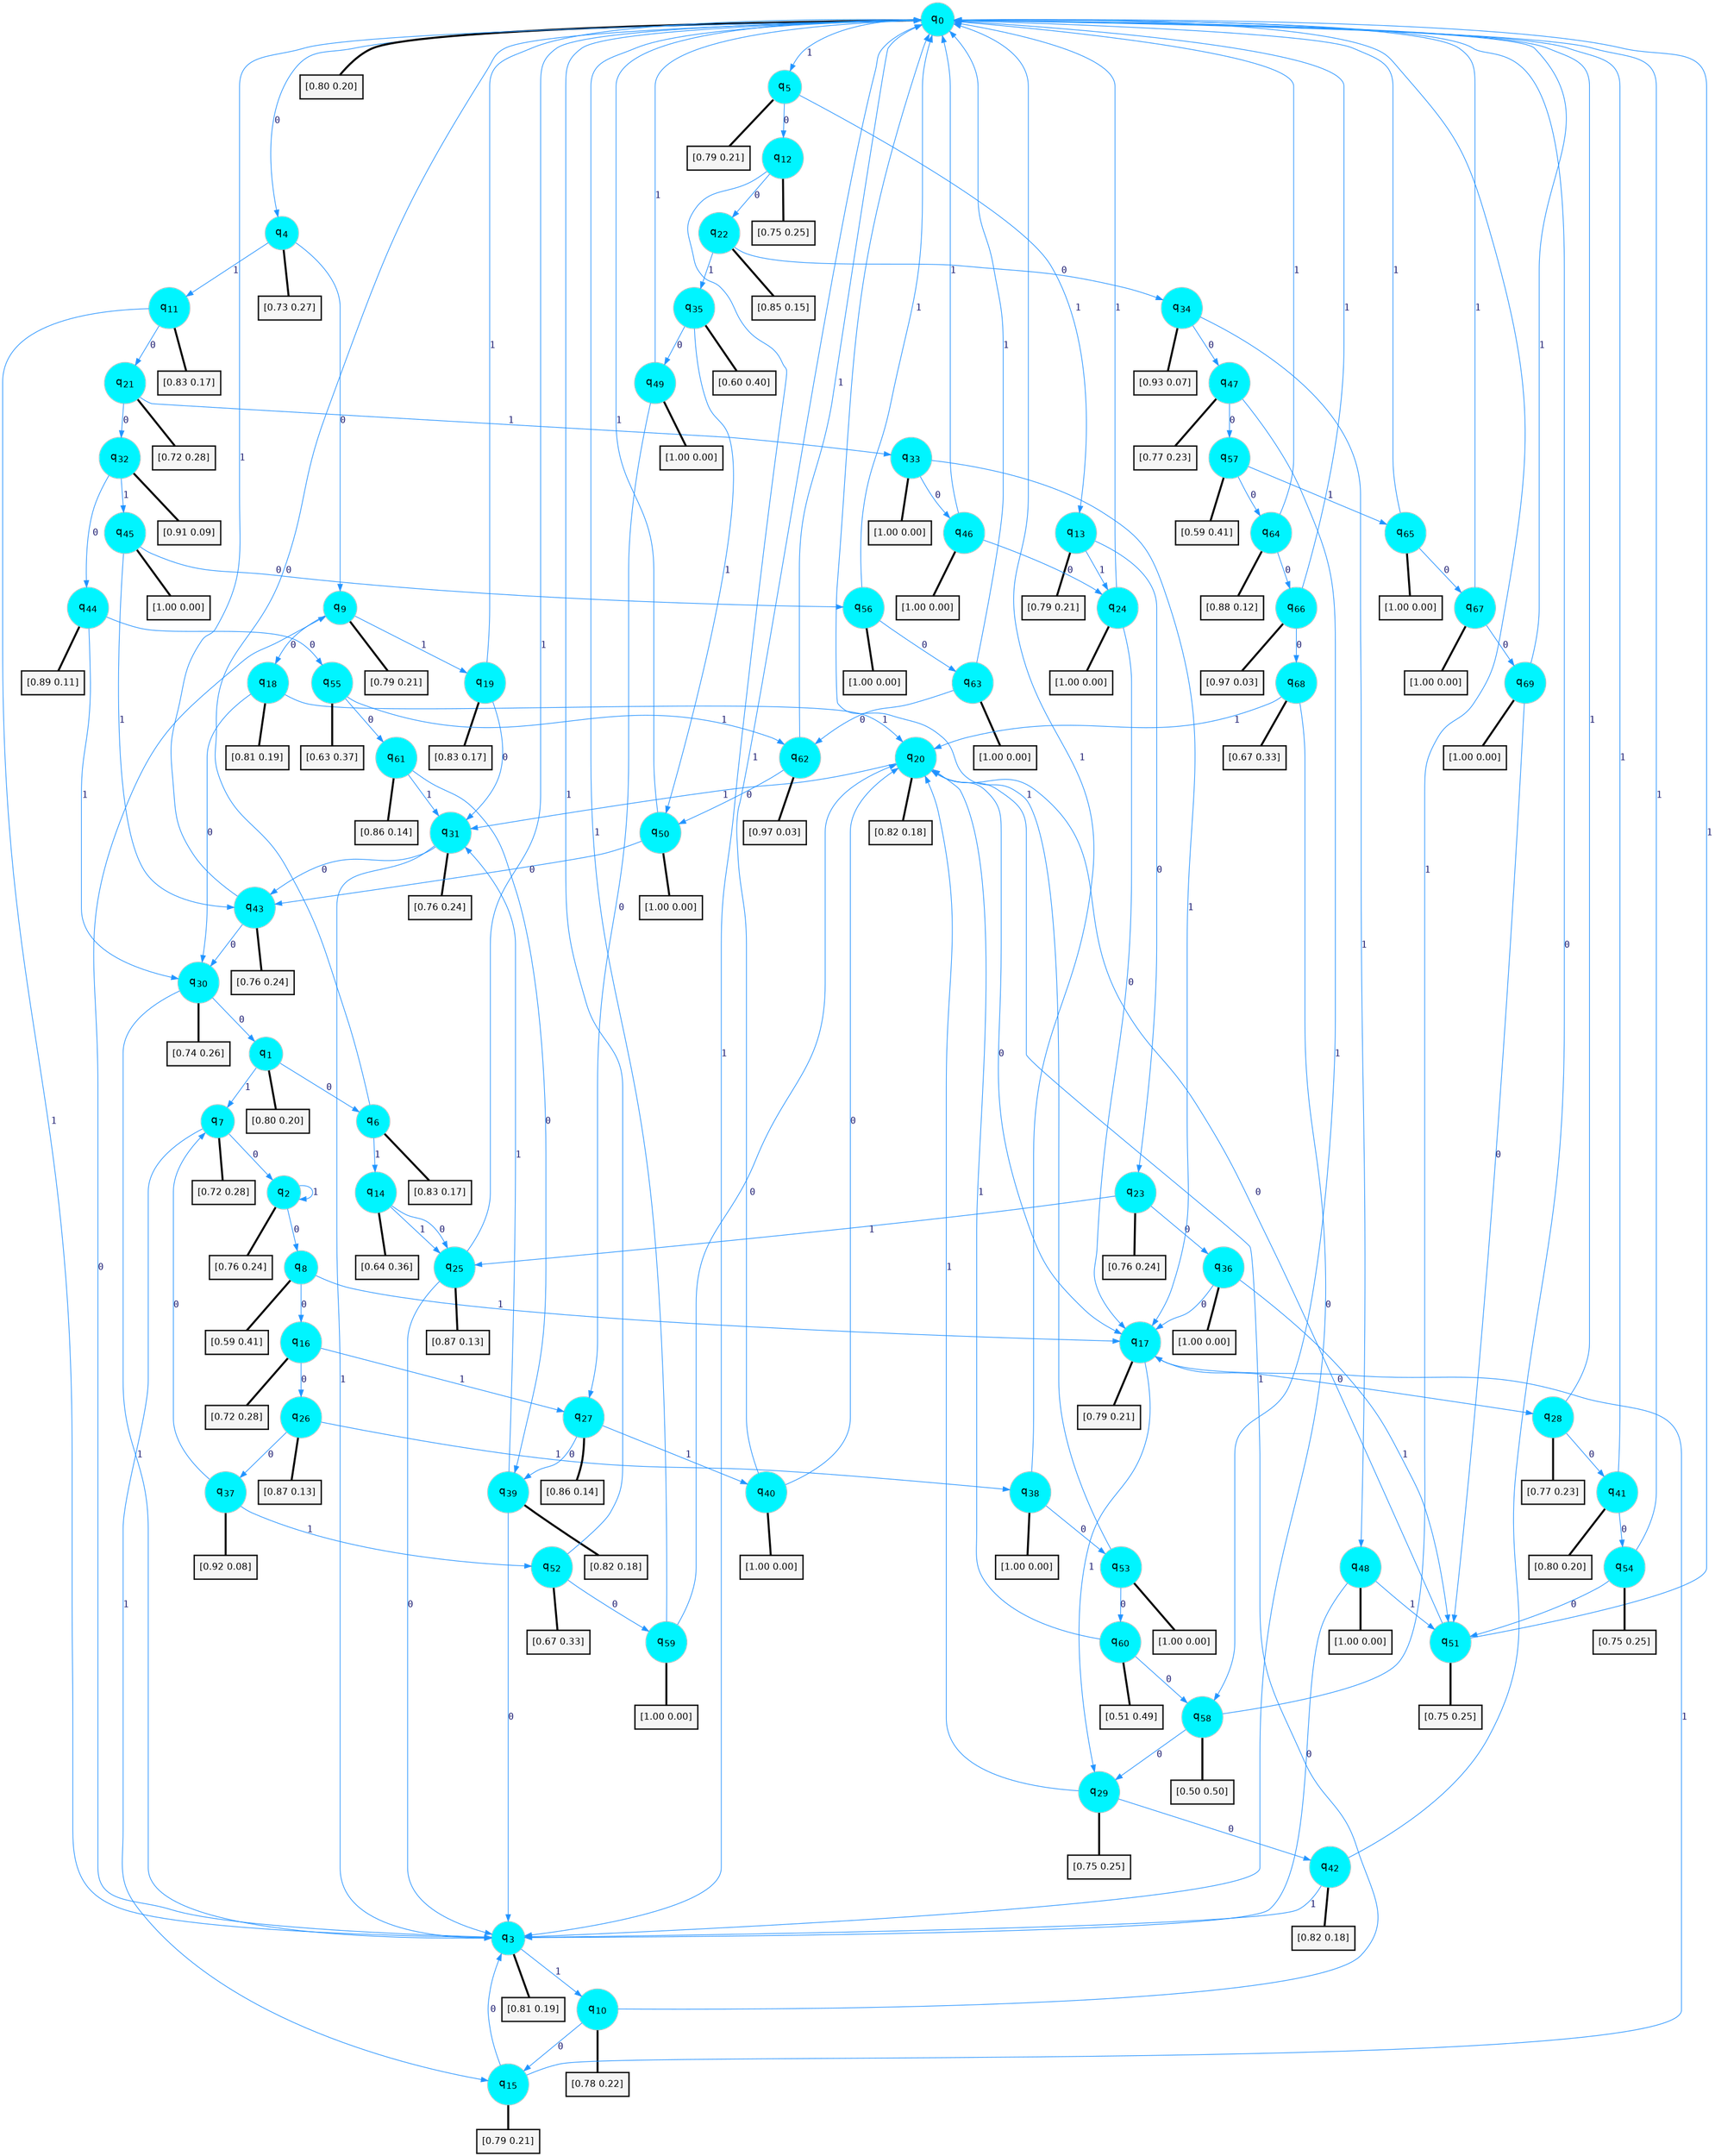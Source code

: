digraph G {
graph [
bgcolor=transparent, dpi=300, rankdir=TD, size="40,25"];
node [
color=gray, fillcolor=turquoise1, fontcolor=black, fontname=Helvetica, fontsize=16, fontweight=bold, shape=circle, style=filled];
edge [
arrowsize=1, color=dodgerblue1, fontcolor=midnightblue, fontname=courier, fontweight=bold, penwidth=1, style=solid, weight=20];
0[label=<q<SUB>0</SUB>>];
1[label=<q<SUB>1</SUB>>];
2[label=<q<SUB>2</SUB>>];
3[label=<q<SUB>3</SUB>>];
4[label=<q<SUB>4</SUB>>];
5[label=<q<SUB>5</SUB>>];
6[label=<q<SUB>6</SUB>>];
7[label=<q<SUB>7</SUB>>];
8[label=<q<SUB>8</SUB>>];
9[label=<q<SUB>9</SUB>>];
10[label=<q<SUB>10</SUB>>];
11[label=<q<SUB>11</SUB>>];
12[label=<q<SUB>12</SUB>>];
13[label=<q<SUB>13</SUB>>];
14[label=<q<SUB>14</SUB>>];
15[label=<q<SUB>15</SUB>>];
16[label=<q<SUB>16</SUB>>];
17[label=<q<SUB>17</SUB>>];
18[label=<q<SUB>18</SUB>>];
19[label=<q<SUB>19</SUB>>];
20[label=<q<SUB>20</SUB>>];
21[label=<q<SUB>21</SUB>>];
22[label=<q<SUB>22</SUB>>];
23[label=<q<SUB>23</SUB>>];
24[label=<q<SUB>24</SUB>>];
25[label=<q<SUB>25</SUB>>];
26[label=<q<SUB>26</SUB>>];
27[label=<q<SUB>27</SUB>>];
28[label=<q<SUB>28</SUB>>];
29[label=<q<SUB>29</SUB>>];
30[label=<q<SUB>30</SUB>>];
31[label=<q<SUB>31</SUB>>];
32[label=<q<SUB>32</SUB>>];
33[label=<q<SUB>33</SUB>>];
34[label=<q<SUB>34</SUB>>];
35[label=<q<SUB>35</SUB>>];
36[label=<q<SUB>36</SUB>>];
37[label=<q<SUB>37</SUB>>];
38[label=<q<SUB>38</SUB>>];
39[label=<q<SUB>39</SUB>>];
40[label=<q<SUB>40</SUB>>];
41[label=<q<SUB>41</SUB>>];
42[label=<q<SUB>42</SUB>>];
43[label=<q<SUB>43</SUB>>];
44[label=<q<SUB>44</SUB>>];
45[label=<q<SUB>45</SUB>>];
46[label=<q<SUB>46</SUB>>];
47[label=<q<SUB>47</SUB>>];
48[label=<q<SUB>48</SUB>>];
49[label=<q<SUB>49</SUB>>];
50[label=<q<SUB>50</SUB>>];
51[label=<q<SUB>51</SUB>>];
52[label=<q<SUB>52</SUB>>];
53[label=<q<SUB>53</SUB>>];
54[label=<q<SUB>54</SUB>>];
55[label=<q<SUB>55</SUB>>];
56[label=<q<SUB>56</SUB>>];
57[label=<q<SUB>57</SUB>>];
58[label=<q<SUB>58</SUB>>];
59[label=<q<SUB>59</SUB>>];
60[label=<q<SUB>60</SUB>>];
61[label=<q<SUB>61</SUB>>];
62[label=<q<SUB>62</SUB>>];
63[label=<q<SUB>63</SUB>>];
64[label=<q<SUB>64</SUB>>];
65[label=<q<SUB>65</SUB>>];
66[label=<q<SUB>66</SUB>>];
67[label=<q<SUB>67</SUB>>];
68[label=<q<SUB>68</SUB>>];
69[label=<q<SUB>69</SUB>>];
70[label="[0.80 0.20]", shape=box,fontcolor=black, fontname=Helvetica, fontsize=14, penwidth=2, fillcolor=whitesmoke,color=black];
71[label="[0.80 0.20]", shape=box,fontcolor=black, fontname=Helvetica, fontsize=14, penwidth=2, fillcolor=whitesmoke,color=black];
72[label="[0.76 0.24]", shape=box,fontcolor=black, fontname=Helvetica, fontsize=14, penwidth=2, fillcolor=whitesmoke,color=black];
73[label="[0.81 0.19]", shape=box,fontcolor=black, fontname=Helvetica, fontsize=14, penwidth=2, fillcolor=whitesmoke,color=black];
74[label="[0.73 0.27]", shape=box,fontcolor=black, fontname=Helvetica, fontsize=14, penwidth=2, fillcolor=whitesmoke,color=black];
75[label="[0.79 0.21]", shape=box,fontcolor=black, fontname=Helvetica, fontsize=14, penwidth=2, fillcolor=whitesmoke,color=black];
76[label="[0.83 0.17]", shape=box,fontcolor=black, fontname=Helvetica, fontsize=14, penwidth=2, fillcolor=whitesmoke,color=black];
77[label="[0.72 0.28]", shape=box,fontcolor=black, fontname=Helvetica, fontsize=14, penwidth=2, fillcolor=whitesmoke,color=black];
78[label="[0.59 0.41]", shape=box,fontcolor=black, fontname=Helvetica, fontsize=14, penwidth=2, fillcolor=whitesmoke,color=black];
79[label="[0.79 0.21]", shape=box,fontcolor=black, fontname=Helvetica, fontsize=14, penwidth=2, fillcolor=whitesmoke,color=black];
80[label="[0.78 0.22]", shape=box,fontcolor=black, fontname=Helvetica, fontsize=14, penwidth=2, fillcolor=whitesmoke,color=black];
81[label="[0.83 0.17]", shape=box,fontcolor=black, fontname=Helvetica, fontsize=14, penwidth=2, fillcolor=whitesmoke,color=black];
82[label="[0.75 0.25]", shape=box,fontcolor=black, fontname=Helvetica, fontsize=14, penwidth=2, fillcolor=whitesmoke,color=black];
83[label="[0.79 0.21]", shape=box,fontcolor=black, fontname=Helvetica, fontsize=14, penwidth=2, fillcolor=whitesmoke,color=black];
84[label="[0.64 0.36]", shape=box,fontcolor=black, fontname=Helvetica, fontsize=14, penwidth=2, fillcolor=whitesmoke,color=black];
85[label="[0.79 0.21]", shape=box,fontcolor=black, fontname=Helvetica, fontsize=14, penwidth=2, fillcolor=whitesmoke,color=black];
86[label="[0.72 0.28]", shape=box,fontcolor=black, fontname=Helvetica, fontsize=14, penwidth=2, fillcolor=whitesmoke,color=black];
87[label="[0.79 0.21]", shape=box,fontcolor=black, fontname=Helvetica, fontsize=14, penwidth=2, fillcolor=whitesmoke,color=black];
88[label="[0.81 0.19]", shape=box,fontcolor=black, fontname=Helvetica, fontsize=14, penwidth=2, fillcolor=whitesmoke,color=black];
89[label="[0.83 0.17]", shape=box,fontcolor=black, fontname=Helvetica, fontsize=14, penwidth=2, fillcolor=whitesmoke,color=black];
90[label="[0.82 0.18]", shape=box,fontcolor=black, fontname=Helvetica, fontsize=14, penwidth=2, fillcolor=whitesmoke,color=black];
91[label="[0.72 0.28]", shape=box,fontcolor=black, fontname=Helvetica, fontsize=14, penwidth=2, fillcolor=whitesmoke,color=black];
92[label="[0.85 0.15]", shape=box,fontcolor=black, fontname=Helvetica, fontsize=14, penwidth=2, fillcolor=whitesmoke,color=black];
93[label="[0.76 0.24]", shape=box,fontcolor=black, fontname=Helvetica, fontsize=14, penwidth=2, fillcolor=whitesmoke,color=black];
94[label="[1.00 0.00]", shape=box,fontcolor=black, fontname=Helvetica, fontsize=14, penwidth=2, fillcolor=whitesmoke,color=black];
95[label="[0.87 0.13]", shape=box,fontcolor=black, fontname=Helvetica, fontsize=14, penwidth=2, fillcolor=whitesmoke,color=black];
96[label="[0.87 0.13]", shape=box,fontcolor=black, fontname=Helvetica, fontsize=14, penwidth=2, fillcolor=whitesmoke,color=black];
97[label="[0.86 0.14]", shape=box,fontcolor=black, fontname=Helvetica, fontsize=14, penwidth=2, fillcolor=whitesmoke,color=black];
98[label="[0.77 0.23]", shape=box,fontcolor=black, fontname=Helvetica, fontsize=14, penwidth=2, fillcolor=whitesmoke,color=black];
99[label="[0.75 0.25]", shape=box,fontcolor=black, fontname=Helvetica, fontsize=14, penwidth=2, fillcolor=whitesmoke,color=black];
100[label="[0.74 0.26]", shape=box,fontcolor=black, fontname=Helvetica, fontsize=14, penwidth=2, fillcolor=whitesmoke,color=black];
101[label="[0.76 0.24]", shape=box,fontcolor=black, fontname=Helvetica, fontsize=14, penwidth=2, fillcolor=whitesmoke,color=black];
102[label="[0.91 0.09]", shape=box,fontcolor=black, fontname=Helvetica, fontsize=14, penwidth=2, fillcolor=whitesmoke,color=black];
103[label="[1.00 0.00]", shape=box,fontcolor=black, fontname=Helvetica, fontsize=14, penwidth=2, fillcolor=whitesmoke,color=black];
104[label="[0.93 0.07]", shape=box,fontcolor=black, fontname=Helvetica, fontsize=14, penwidth=2, fillcolor=whitesmoke,color=black];
105[label="[0.60 0.40]", shape=box,fontcolor=black, fontname=Helvetica, fontsize=14, penwidth=2, fillcolor=whitesmoke,color=black];
106[label="[1.00 0.00]", shape=box,fontcolor=black, fontname=Helvetica, fontsize=14, penwidth=2, fillcolor=whitesmoke,color=black];
107[label="[0.92 0.08]", shape=box,fontcolor=black, fontname=Helvetica, fontsize=14, penwidth=2, fillcolor=whitesmoke,color=black];
108[label="[1.00 0.00]", shape=box,fontcolor=black, fontname=Helvetica, fontsize=14, penwidth=2, fillcolor=whitesmoke,color=black];
109[label="[0.82 0.18]", shape=box,fontcolor=black, fontname=Helvetica, fontsize=14, penwidth=2, fillcolor=whitesmoke,color=black];
110[label="[1.00 0.00]", shape=box,fontcolor=black, fontname=Helvetica, fontsize=14, penwidth=2, fillcolor=whitesmoke,color=black];
111[label="[0.80 0.20]", shape=box,fontcolor=black, fontname=Helvetica, fontsize=14, penwidth=2, fillcolor=whitesmoke,color=black];
112[label="[0.82 0.18]", shape=box,fontcolor=black, fontname=Helvetica, fontsize=14, penwidth=2, fillcolor=whitesmoke,color=black];
113[label="[0.76 0.24]", shape=box,fontcolor=black, fontname=Helvetica, fontsize=14, penwidth=2, fillcolor=whitesmoke,color=black];
114[label="[0.89 0.11]", shape=box,fontcolor=black, fontname=Helvetica, fontsize=14, penwidth=2, fillcolor=whitesmoke,color=black];
115[label="[1.00 0.00]", shape=box,fontcolor=black, fontname=Helvetica, fontsize=14, penwidth=2, fillcolor=whitesmoke,color=black];
116[label="[1.00 0.00]", shape=box,fontcolor=black, fontname=Helvetica, fontsize=14, penwidth=2, fillcolor=whitesmoke,color=black];
117[label="[0.77 0.23]", shape=box,fontcolor=black, fontname=Helvetica, fontsize=14, penwidth=2, fillcolor=whitesmoke,color=black];
118[label="[1.00 0.00]", shape=box,fontcolor=black, fontname=Helvetica, fontsize=14, penwidth=2, fillcolor=whitesmoke,color=black];
119[label="[1.00 0.00]", shape=box,fontcolor=black, fontname=Helvetica, fontsize=14, penwidth=2, fillcolor=whitesmoke,color=black];
120[label="[1.00 0.00]", shape=box,fontcolor=black, fontname=Helvetica, fontsize=14, penwidth=2, fillcolor=whitesmoke,color=black];
121[label="[0.75 0.25]", shape=box,fontcolor=black, fontname=Helvetica, fontsize=14, penwidth=2, fillcolor=whitesmoke,color=black];
122[label="[0.67 0.33]", shape=box,fontcolor=black, fontname=Helvetica, fontsize=14, penwidth=2, fillcolor=whitesmoke,color=black];
123[label="[1.00 0.00]", shape=box,fontcolor=black, fontname=Helvetica, fontsize=14, penwidth=2, fillcolor=whitesmoke,color=black];
124[label="[0.75 0.25]", shape=box,fontcolor=black, fontname=Helvetica, fontsize=14, penwidth=2, fillcolor=whitesmoke,color=black];
125[label="[0.63 0.37]", shape=box,fontcolor=black, fontname=Helvetica, fontsize=14, penwidth=2, fillcolor=whitesmoke,color=black];
126[label="[1.00 0.00]", shape=box,fontcolor=black, fontname=Helvetica, fontsize=14, penwidth=2, fillcolor=whitesmoke,color=black];
127[label="[0.59 0.41]", shape=box,fontcolor=black, fontname=Helvetica, fontsize=14, penwidth=2, fillcolor=whitesmoke,color=black];
128[label="[0.50 0.50]", shape=box,fontcolor=black, fontname=Helvetica, fontsize=14, penwidth=2, fillcolor=whitesmoke,color=black];
129[label="[1.00 0.00]", shape=box,fontcolor=black, fontname=Helvetica, fontsize=14, penwidth=2, fillcolor=whitesmoke,color=black];
130[label="[0.51 0.49]", shape=box,fontcolor=black, fontname=Helvetica, fontsize=14, penwidth=2, fillcolor=whitesmoke,color=black];
131[label="[0.86 0.14]", shape=box,fontcolor=black, fontname=Helvetica, fontsize=14, penwidth=2, fillcolor=whitesmoke,color=black];
132[label="[0.97 0.03]", shape=box,fontcolor=black, fontname=Helvetica, fontsize=14, penwidth=2, fillcolor=whitesmoke,color=black];
133[label="[1.00 0.00]", shape=box,fontcolor=black, fontname=Helvetica, fontsize=14, penwidth=2, fillcolor=whitesmoke,color=black];
134[label="[0.88 0.12]", shape=box,fontcolor=black, fontname=Helvetica, fontsize=14, penwidth=2, fillcolor=whitesmoke,color=black];
135[label="[1.00 0.00]", shape=box,fontcolor=black, fontname=Helvetica, fontsize=14, penwidth=2, fillcolor=whitesmoke,color=black];
136[label="[0.97 0.03]", shape=box,fontcolor=black, fontname=Helvetica, fontsize=14, penwidth=2, fillcolor=whitesmoke,color=black];
137[label="[1.00 0.00]", shape=box,fontcolor=black, fontname=Helvetica, fontsize=14, penwidth=2, fillcolor=whitesmoke,color=black];
138[label="[0.67 0.33]", shape=box,fontcolor=black, fontname=Helvetica, fontsize=14, penwidth=2, fillcolor=whitesmoke,color=black];
139[label="[1.00 0.00]", shape=box,fontcolor=black, fontname=Helvetica, fontsize=14, penwidth=2, fillcolor=whitesmoke,color=black];
0->4 [label=0];
0->5 [label=1];
0->70 [arrowhead=none, penwidth=3,color=black];
1->6 [label=0];
1->7 [label=1];
1->71 [arrowhead=none, penwidth=3,color=black];
2->8 [label=0];
2->2 [label=1];
2->72 [arrowhead=none, penwidth=3,color=black];
3->9 [label=0];
3->10 [label=1];
3->73 [arrowhead=none, penwidth=3,color=black];
4->9 [label=0];
4->11 [label=1];
4->74 [arrowhead=none, penwidth=3,color=black];
5->12 [label=0];
5->13 [label=1];
5->75 [arrowhead=none, penwidth=3,color=black];
6->0 [label=0];
6->14 [label=1];
6->76 [arrowhead=none, penwidth=3,color=black];
7->2 [label=0];
7->15 [label=1];
7->77 [arrowhead=none, penwidth=3,color=black];
8->16 [label=0];
8->17 [label=1];
8->78 [arrowhead=none, penwidth=3,color=black];
9->18 [label=0];
9->19 [label=1];
9->79 [arrowhead=none, penwidth=3,color=black];
10->15 [label=0];
10->20 [label=1];
10->80 [arrowhead=none, penwidth=3,color=black];
11->21 [label=0];
11->3 [label=1];
11->81 [arrowhead=none, penwidth=3,color=black];
12->22 [label=0];
12->3 [label=1];
12->82 [arrowhead=none, penwidth=3,color=black];
13->23 [label=0];
13->24 [label=1];
13->83 [arrowhead=none, penwidth=3,color=black];
14->25 [label=0];
14->25 [label=1];
14->84 [arrowhead=none, penwidth=3,color=black];
15->3 [label=0];
15->17 [label=1];
15->85 [arrowhead=none, penwidth=3,color=black];
16->26 [label=0];
16->27 [label=1];
16->86 [arrowhead=none, penwidth=3,color=black];
17->28 [label=0];
17->29 [label=1];
17->87 [arrowhead=none, penwidth=3,color=black];
18->30 [label=0];
18->20 [label=1];
18->88 [arrowhead=none, penwidth=3,color=black];
19->31 [label=0];
19->0 [label=1];
19->89 [arrowhead=none, penwidth=3,color=black];
20->17 [label=0];
20->31 [label=1];
20->90 [arrowhead=none, penwidth=3,color=black];
21->32 [label=0];
21->33 [label=1];
21->91 [arrowhead=none, penwidth=3,color=black];
22->34 [label=0];
22->35 [label=1];
22->92 [arrowhead=none, penwidth=3,color=black];
23->36 [label=0];
23->25 [label=1];
23->93 [arrowhead=none, penwidth=3,color=black];
24->17 [label=0];
24->0 [label=1];
24->94 [arrowhead=none, penwidth=3,color=black];
25->3 [label=0];
25->0 [label=1];
25->95 [arrowhead=none, penwidth=3,color=black];
26->37 [label=0];
26->38 [label=1];
26->96 [arrowhead=none, penwidth=3,color=black];
27->39 [label=0];
27->40 [label=1];
27->97 [arrowhead=none, penwidth=3,color=black];
28->41 [label=0];
28->0 [label=1];
28->98 [arrowhead=none, penwidth=3,color=black];
29->42 [label=0];
29->20 [label=1];
29->99 [arrowhead=none, penwidth=3,color=black];
30->1 [label=0];
30->3 [label=1];
30->100 [arrowhead=none, penwidth=3,color=black];
31->43 [label=0];
31->3 [label=1];
31->101 [arrowhead=none, penwidth=3,color=black];
32->44 [label=0];
32->45 [label=1];
32->102 [arrowhead=none, penwidth=3,color=black];
33->46 [label=0];
33->17 [label=1];
33->103 [arrowhead=none, penwidth=3,color=black];
34->47 [label=0];
34->48 [label=1];
34->104 [arrowhead=none, penwidth=3,color=black];
35->49 [label=0];
35->50 [label=1];
35->105 [arrowhead=none, penwidth=3,color=black];
36->17 [label=0];
36->51 [label=1];
36->106 [arrowhead=none, penwidth=3,color=black];
37->7 [label=0];
37->52 [label=1];
37->107 [arrowhead=none, penwidth=3,color=black];
38->53 [label=0];
38->0 [label=1];
38->108 [arrowhead=none, penwidth=3,color=black];
39->3 [label=0];
39->31 [label=1];
39->109 [arrowhead=none, penwidth=3,color=black];
40->20 [label=0];
40->0 [label=1];
40->110 [arrowhead=none, penwidth=3,color=black];
41->54 [label=0];
41->0 [label=1];
41->111 [arrowhead=none, penwidth=3,color=black];
42->0 [label=0];
42->3 [label=1];
42->112 [arrowhead=none, penwidth=3,color=black];
43->30 [label=0];
43->0 [label=1];
43->113 [arrowhead=none, penwidth=3,color=black];
44->55 [label=0];
44->30 [label=1];
44->114 [arrowhead=none, penwidth=3,color=black];
45->56 [label=0];
45->43 [label=1];
45->115 [arrowhead=none, penwidth=3,color=black];
46->24 [label=0];
46->0 [label=1];
46->116 [arrowhead=none, penwidth=3,color=black];
47->57 [label=0];
47->58 [label=1];
47->117 [arrowhead=none, penwidth=3,color=black];
48->3 [label=0];
48->51 [label=1];
48->118 [arrowhead=none, penwidth=3,color=black];
49->27 [label=0];
49->0 [label=1];
49->119 [arrowhead=none, penwidth=3,color=black];
50->43 [label=0];
50->0 [label=1];
50->120 [arrowhead=none, penwidth=3,color=black];
51->20 [label=0];
51->0 [label=1];
51->121 [arrowhead=none, penwidth=3,color=black];
52->59 [label=0];
52->0 [label=1];
52->122 [arrowhead=none, penwidth=3,color=black];
53->60 [label=0];
53->0 [label=1];
53->123 [arrowhead=none, penwidth=3,color=black];
54->51 [label=0];
54->0 [label=1];
54->124 [arrowhead=none, penwidth=3,color=black];
55->61 [label=0];
55->62 [label=1];
55->125 [arrowhead=none, penwidth=3,color=black];
56->63 [label=0];
56->0 [label=1];
56->126 [arrowhead=none, penwidth=3,color=black];
57->64 [label=0];
57->65 [label=1];
57->127 [arrowhead=none, penwidth=3,color=black];
58->29 [label=0];
58->0 [label=1];
58->128 [arrowhead=none, penwidth=3,color=black];
59->20 [label=0];
59->0 [label=1];
59->129 [arrowhead=none, penwidth=3,color=black];
60->58 [label=0];
60->20 [label=1];
60->130 [arrowhead=none, penwidth=3,color=black];
61->39 [label=0];
61->31 [label=1];
61->131 [arrowhead=none, penwidth=3,color=black];
62->50 [label=0];
62->0 [label=1];
62->132 [arrowhead=none, penwidth=3,color=black];
63->62 [label=0];
63->0 [label=1];
63->133 [arrowhead=none, penwidth=3,color=black];
64->66 [label=0];
64->0 [label=1];
64->134 [arrowhead=none, penwidth=3,color=black];
65->67 [label=0];
65->0 [label=1];
65->135 [arrowhead=none, penwidth=3,color=black];
66->68 [label=0];
66->0 [label=1];
66->136 [arrowhead=none, penwidth=3,color=black];
67->69 [label=0];
67->0 [label=1];
67->137 [arrowhead=none, penwidth=3,color=black];
68->3 [label=0];
68->20 [label=1];
68->138 [arrowhead=none, penwidth=3,color=black];
69->51 [label=0];
69->0 [label=1];
69->139 [arrowhead=none, penwidth=3,color=black];
}
